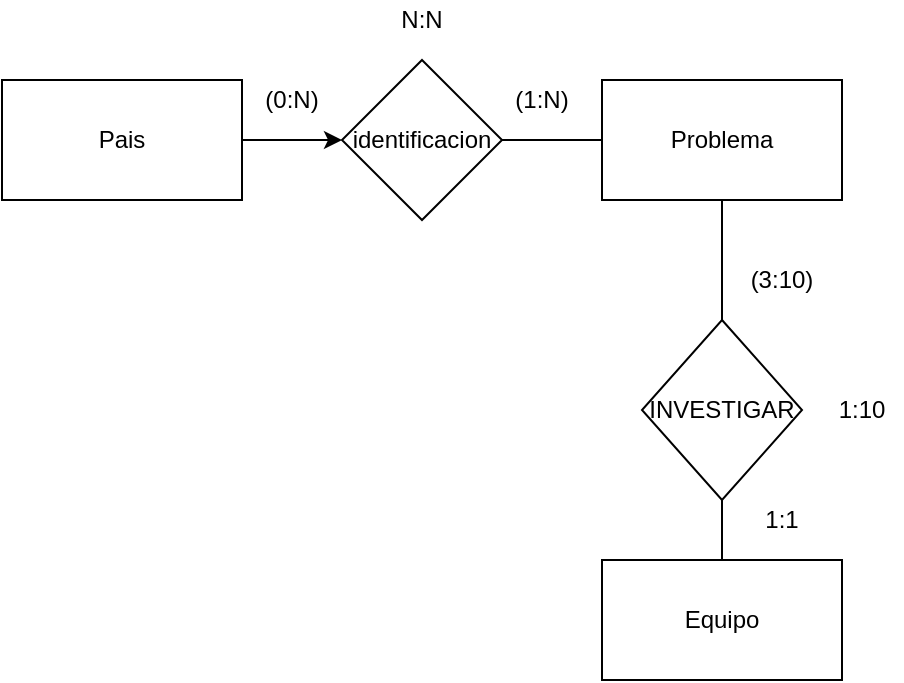 <mxfile version="13.2.4" type="device"><diagram id="C5RBs43oDa-KdzZeNtuy" name="Page-1"><mxGraphModel dx="852" dy="494" grid="1" gridSize="10" guides="1" tooltips="1" connect="1" arrows="1" fold="1" page="1" pageScale="1" pageWidth="827" pageHeight="1169" math="0" shadow="0"><root><mxCell id="WIyWlLk6GJQsqaUBKTNV-0"/><mxCell id="WIyWlLk6GJQsqaUBKTNV-1" parent="WIyWlLk6GJQsqaUBKTNV-0"/><mxCell id="PHiVh28v0kcyu9gfS00l-21" value="Pais" style="rounded=0;whiteSpace=wrap;html=1;" vertex="1" parent="WIyWlLk6GJQsqaUBKTNV-1"><mxGeometry x="180" y="160" width="120" height="60" as="geometry"/></mxCell><mxCell id="PHiVh28v0kcyu9gfS00l-22" value="Problema" style="rounded=0;whiteSpace=wrap;html=1;" vertex="1" parent="WIyWlLk6GJQsqaUBKTNV-1"><mxGeometry x="480" y="160" width="120" height="60" as="geometry"/></mxCell><mxCell id="PHiVh28v0kcyu9gfS00l-23" value="Equipo" style="rounded=0;whiteSpace=wrap;html=1;" vertex="1" parent="WIyWlLk6GJQsqaUBKTNV-1"><mxGeometry x="480" y="400" width="120" height="60" as="geometry"/></mxCell><mxCell id="PHiVh28v0kcyu9gfS00l-25" value="" style="endArrow=classic;html=1;exitX=1;exitY=0.5;exitDx=0;exitDy=0;" edge="1" parent="WIyWlLk6GJQsqaUBKTNV-1" source="PHiVh28v0kcyu9gfS00l-21" target="PHiVh28v0kcyu9gfS00l-26"><mxGeometry width="50" height="50" relative="1" as="geometry"><mxPoint x="390" y="310" as="sourcePoint"/><mxPoint x="360" y="190" as="targetPoint"/></mxGeometry></mxCell><mxCell id="PHiVh28v0kcyu9gfS00l-26" value="identificacion" style="rhombus;whiteSpace=wrap;html=1;" vertex="1" parent="WIyWlLk6GJQsqaUBKTNV-1"><mxGeometry x="350" y="150" width="80" height="80" as="geometry"/></mxCell><mxCell id="PHiVh28v0kcyu9gfS00l-29" value="" style="endArrow=none;html=1;entryX=0;entryY=0.5;entryDx=0;entryDy=0;exitX=1;exitY=0.5;exitDx=0;exitDy=0;" edge="1" parent="WIyWlLk6GJQsqaUBKTNV-1" source="PHiVh28v0kcyu9gfS00l-26" target="PHiVh28v0kcyu9gfS00l-22"><mxGeometry width="50" height="50" relative="1" as="geometry"><mxPoint x="425" y="200" as="sourcePoint"/><mxPoint x="475" y="150" as="targetPoint"/></mxGeometry></mxCell><mxCell id="PHiVh28v0kcyu9gfS00l-31" value="(0:N)" style="text;html=1;strokeColor=none;fillColor=none;align=center;verticalAlign=middle;whiteSpace=wrap;rounded=0;" vertex="1" parent="WIyWlLk6GJQsqaUBKTNV-1"><mxGeometry x="305" y="160" width="40" height="20" as="geometry"/></mxCell><mxCell id="PHiVh28v0kcyu9gfS00l-32" value="(1:N)" style="text;html=1;strokeColor=none;fillColor=none;align=center;verticalAlign=middle;whiteSpace=wrap;rounded=0;" vertex="1" parent="WIyWlLk6GJQsqaUBKTNV-1"><mxGeometry x="430" y="160" width="40" height="20" as="geometry"/></mxCell><mxCell id="PHiVh28v0kcyu9gfS00l-33" value="INVESTIGAR" style="rhombus;whiteSpace=wrap;html=1;" vertex="1" parent="WIyWlLk6GJQsqaUBKTNV-1"><mxGeometry x="500" y="280" width="80" height="90" as="geometry"/></mxCell><mxCell id="PHiVh28v0kcyu9gfS00l-34" value="" style="endArrow=none;html=1;entryX=0.5;entryY=1;entryDx=0;entryDy=0;exitX=0.5;exitY=0;exitDx=0;exitDy=0;" edge="1" parent="WIyWlLk6GJQsqaUBKTNV-1" source="PHiVh28v0kcyu9gfS00l-33" target="PHiVh28v0kcyu9gfS00l-22"><mxGeometry width="50" height="50" relative="1" as="geometry"><mxPoint x="540" y="270" as="sourcePoint"/><mxPoint x="440" y="260" as="targetPoint"/></mxGeometry></mxCell><mxCell id="PHiVh28v0kcyu9gfS00l-36" value="" style="endArrow=none;html=1;exitX=0.5;exitY=0;exitDx=0;exitDy=0;entryX=0.5;entryY=1;entryDx=0;entryDy=0;" edge="1" parent="WIyWlLk6GJQsqaUBKTNV-1" source="PHiVh28v0kcyu9gfS00l-23" target="PHiVh28v0kcyu9gfS00l-33"><mxGeometry width="50" height="50" relative="1" as="geometry"><mxPoint x="500" y="400" as="sourcePoint"/><mxPoint x="550" y="350" as="targetPoint"/></mxGeometry></mxCell><mxCell id="PHiVh28v0kcyu9gfS00l-37" value="1:1" style="text;html=1;strokeColor=none;fillColor=none;align=center;verticalAlign=middle;whiteSpace=wrap;rounded=0;" vertex="1" parent="WIyWlLk6GJQsqaUBKTNV-1"><mxGeometry x="550" y="370" width="40" height="20" as="geometry"/></mxCell><mxCell id="PHiVh28v0kcyu9gfS00l-39" value="(3:10)" style="text;html=1;strokeColor=none;fillColor=none;align=center;verticalAlign=middle;whiteSpace=wrap;rounded=0;" vertex="1" parent="WIyWlLk6GJQsqaUBKTNV-1"><mxGeometry x="550" y="250" width="40" height="20" as="geometry"/></mxCell><mxCell id="PHiVh28v0kcyu9gfS00l-41" value="N:N" style="text;html=1;strokeColor=none;fillColor=none;align=center;verticalAlign=middle;whiteSpace=wrap;rounded=0;" vertex="1" parent="WIyWlLk6GJQsqaUBKTNV-1"><mxGeometry x="370" y="120" width="40" height="20" as="geometry"/></mxCell><mxCell id="PHiVh28v0kcyu9gfS00l-42" value="1:10" style="text;html=1;strokeColor=none;fillColor=none;align=center;verticalAlign=middle;whiteSpace=wrap;rounded=0;" vertex="1" parent="WIyWlLk6GJQsqaUBKTNV-1"><mxGeometry x="590" y="315" width="40" height="20" as="geometry"/></mxCell></root></mxGraphModel></diagram></mxfile>